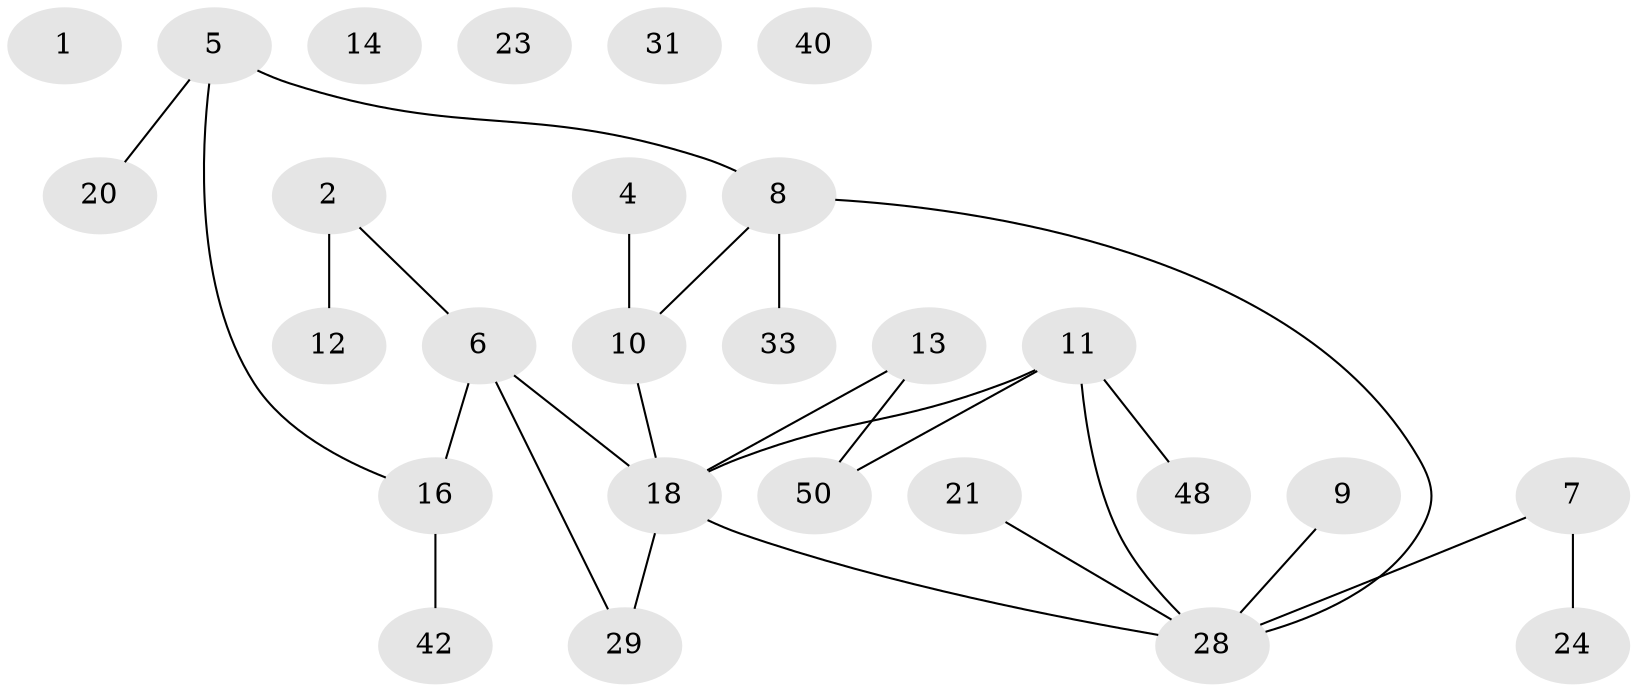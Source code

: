 // original degree distribution, {1: 0.3584905660377358, 2: 0.24528301886792453, 3: 0.24528301886792453, 5: 0.03773584905660377, 4: 0.07547169811320754, 0: 0.03773584905660377}
// Generated by graph-tools (version 1.1) at 2025/16/03/04/25 18:16:34]
// undirected, 27 vertices, 26 edges
graph export_dot {
graph [start="1"]
  node [color=gray90,style=filled];
  1 [super="+52"];
  2 [super="+34+3"];
  4;
  5 [super="+41"];
  6 [super="+43+37"];
  7 [super="+22"];
  8 [super="+47"];
  9 [super="+19"];
  10 [super="+17"];
  11 [super="+15"];
  12;
  13 [super="+26"];
  14 [super="+53"];
  16 [super="+27"];
  18 [super="+49+36"];
  20 [super="+38"];
  21;
  23 [super="+25"];
  24;
  28 [super="+35"];
  29;
  31;
  33;
  40;
  42;
  48;
  50;
  2 -- 12 [weight=2];
  2 -- 6;
  4 -- 10;
  5 -- 8;
  5 -- 20;
  5 -- 16;
  6 -- 29;
  6 -- 18;
  6 -- 16 [weight=2];
  7 -- 24;
  7 -- 28;
  8 -- 33;
  8 -- 28;
  8 -- 10;
  9 -- 28;
  10 -- 18;
  11 -- 48;
  11 -- 50;
  11 -- 28;
  11 -- 18;
  13 -- 18;
  13 -- 50;
  16 -- 42;
  18 -- 29;
  18 -- 28;
  21 -- 28;
}
